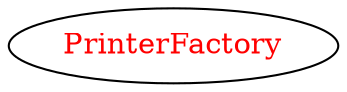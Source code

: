 digraph dependencyGraph {
 concentrate=true;
 ranksep="2.0";
 rankdir="LR"; 
 splines="ortho";
"PrinterFactory" [fontcolor="red"];
}